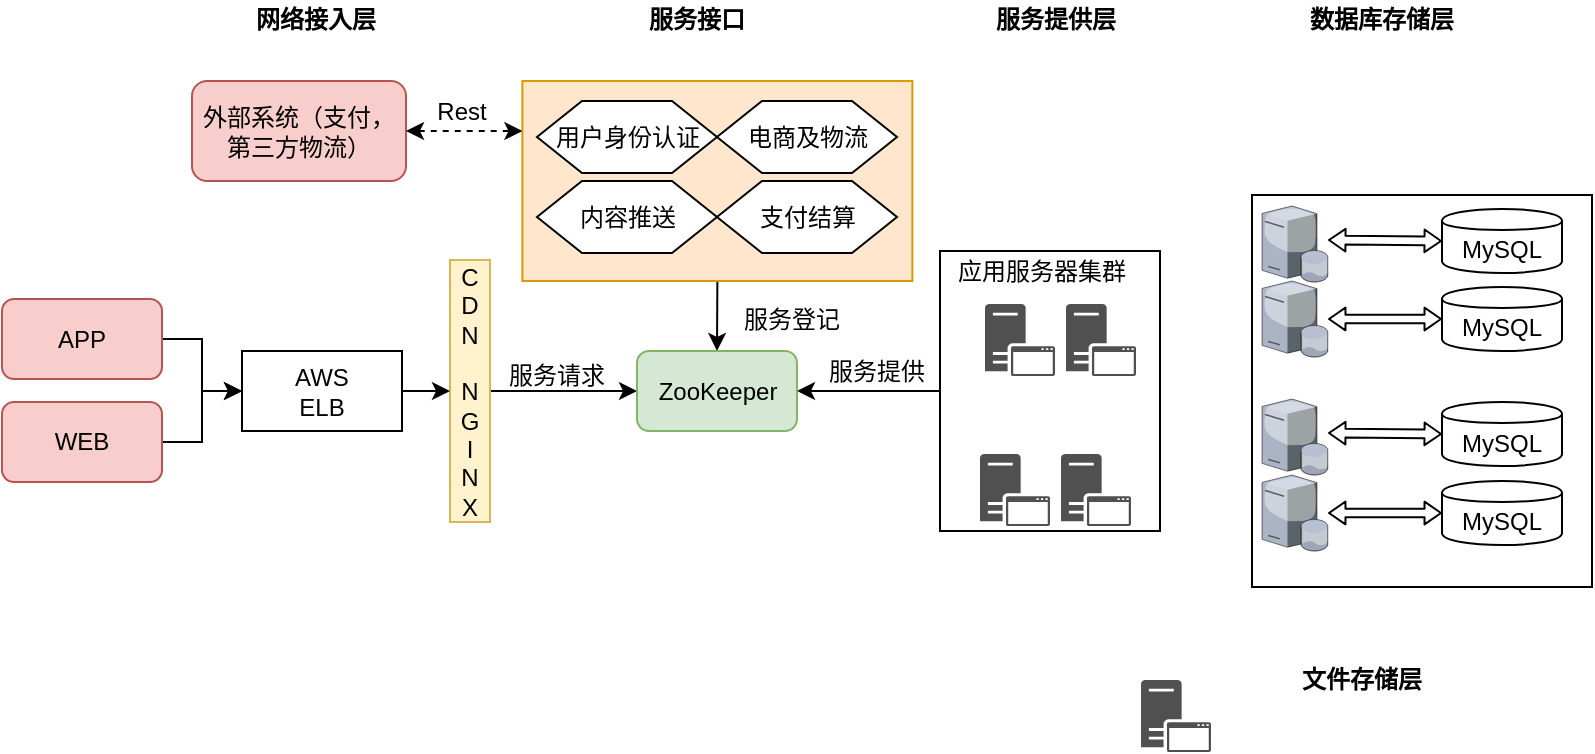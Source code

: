 <mxfile version="10.9.8" type="github"><diagram id="UtvmUOK2MqXXVOKJamNR" name="Page-1"><mxGraphModel dx="1806" dy="1696" grid="1" gridSize="10" guides="1" tooltips="1" connect="1" arrows="1" fold="1" page="1" pageScale="1" pageWidth="827" pageHeight="1169" math="0" shadow="0"><root><mxCell id="0"/><mxCell id="1" parent="0"/><mxCell id="4wx1Gbzl766Cqw2n6DzR-36" style="edgeStyle=orthogonalEdgeStyle;rounded=0;orthogonalLoop=1;jettySize=auto;html=1;exitX=0;exitY=0.5;exitDx=0;exitDy=0;fontSize=12;" edge="1" parent="1" source="4wx1Gbzl766Cqw2n6DzR-26" target="gE2hDFtQv9z66PGp-qHO-20"><mxGeometry relative="1" as="geometry"/></mxCell><mxCell id="4wx1Gbzl766Cqw2n6DzR-26" value="" style="rounded=0;whiteSpace=wrap;html=1;fontSize=25;" vertex="1" parent="1"><mxGeometry x="359" y="105.5" width="110" height="140" as="geometry"/></mxCell><mxCell id="4wx1Gbzl766Cqw2n6DzR-22" style="edgeStyle=orthogonalEdgeStyle;rounded=0;orthogonalLoop=1;jettySize=auto;html=1;exitX=0.5;exitY=1;exitDx=0;exitDy=0;entryX=0.5;entryY=0;entryDx=0;entryDy=0;" edge="1" parent="1" source="4wx1Gbzl766Cqw2n6DzR-14" target="gE2hDFtQv9z66PGp-qHO-20"><mxGeometry relative="1" as="geometry"/></mxCell><mxCell id="4wx1Gbzl766Cqw2n6DzR-14" value="" style="rounded=0;whiteSpace=wrap;html=1;fillColor=#ffe6cc;strokeColor=#d79b00;" vertex="1" parent="1"><mxGeometry x="150.19" y="20.5" width="195" height="100" as="geometry"/></mxCell><mxCell id="gE2hDFtQv9z66PGp-qHO-78" value="" style="rounded=0;whiteSpace=wrap;html=1;fontSize=12;align=center;" parent="1" vertex="1"><mxGeometry x="515" y="77.5" width="170" height="196" as="geometry"/></mxCell><mxCell id="gE2hDFtQv9z66PGp-qHO-18" style="edgeStyle=orthogonalEdgeStyle;rounded=0;orthogonalLoop=1;jettySize=auto;html=1;exitX=1;exitY=0.5;exitDx=0;exitDy=0;entryX=0;entryY=0.5;entryDx=0;entryDy=0;" parent="1" source="RUQAsy7E18LhO4KQ1Yzz-1" target="4wx1Gbzl766Cqw2n6DzR-2" edge="1"><mxGeometry relative="1" as="geometry"><mxPoint x="10.034" y="176.759" as="targetPoint"/></mxGeometry></mxCell><mxCell id="RUQAsy7E18LhO4KQ1Yzz-1" value="APP" style="rounded=1;whiteSpace=wrap;html=1;fillColor=#f8cecc;strokeColor=#b85450;" parent="1" vertex="1"><mxGeometry x="-110" y="129.5" width="80" height="40" as="geometry"/></mxCell><mxCell id="gE2hDFtQv9z66PGp-qHO-24" style="edgeStyle=orthogonalEdgeStyle;rounded=0;orthogonalLoop=1;jettySize=auto;html=1;exitX=1;exitY=0.5;exitDx=0;exitDy=0;entryX=0;entryY=0.5;entryDx=0;entryDy=0;endArrow=classic;endFill=1;" parent="1" source="RUQAsy7E18LhO4KQ1Yzz-2" target="4wx1Gbzl766Cqw2n6DzR-2" edge="1"><mxGeometry relative="1" as="geometry"><mxPoint x="10.034" y="176.759" as="targetPoint"/></mxGeometry></mxCell><mxCell id="RUQAsy7E18LhO4KQ1Yzz-2" value="WEB" style="rounded=1;whiteSpace=wrap;html=1;fillColor=#f8cecc;strokeColor=#b85450;" parent="1" vertex="1"><mxGeometry x="-110" y="181" width="80" height="40" as="geometry"/></mxCell><mxCell id="4wx1Gbzl766Cqw2n6DzR-15" style="edgeStyle=orthogonalEdgeStyle;rounded=0;orthogonalLoop=1;jettySize=auto;html=1;exitX=1;exitY=0.5;exitDx=0;exitDy=0;entryX=0;entryY=0.5;entryDx=0;entryDy=0;" edge="1" parent="1" source="RUQAsy7E18LhO4KQ1Yzz-3" target="gE2hDFtQv9z66PGp-qHO-20"><mxGeometry relative="1" as="geometry"><mxPoint x="220" y="175.571" as="targetPoint"/></mxGeometry></mxCell><mxCell id="RUQAsy7E18LhO4KQ1Yzz-3" value="C&lt;br&gt;D&lt;br&gt;N&lt;br&gt;&lt;br&gt;N&lt;br&gt;G&lt;br&gt;I&lt;br&gt;N&lt;br&gt;X" style="rounded=0;whiteSpace=wrap;html=1;fillColor=#fff2cc;strokeColor=#d6b656;" parent="1" vertex="1"><mxGeometry x="114" y="110" width="20" height="131" as="geometry"/></mxCell><mxCell id="RUQAsy7E18LhO4KQ1Yzz-4" value="网络接入层" style="text;html=1;strokeColor=none;fillColor=none;align=center;verticalAlign=middle;whiteSpace=wrap;rounded=0;fontStyle=1" parent="1" vertex="1"><mxGeometry x="2" y="-20" width="90" height="20" as="geometry"/></mxCell><mxCell id="RUQAsy7E18LhO4KQ1Yzz-9" value="服务接口" style="text;html=1;strokeColor=none;fillColor=none;align=center;verticalAlign=middle;whiteSpace=wrap;rounded=0;fontStyle=1" parent="1" vertex="1"><mxGeometry x="210" y="-20" width="55" height="20" as="geometry"/></mxCell><mxCell id="gE2hDFtQv9z66PGp-qHO-3" value="服务提供层" style="text;html=1;strokeColor=none;fillColor=none;align=center;verticalAlign=middle;whiteSpace=wrap;rounded=0;fontStyle=1" parent="1" vertex="1"><mxGeometry x="382.5" y="-20" width="68" height="20" as="geometry"/></mxCell><mxCell id="gE2hDFtQv9z66PGp-qHO-4" value="支付结算" style="shape=hexagon;perimeter=hexagonPerimeter2;whiteSpace=wrap;html=1;" parent="1" vertex="1"><mxGeometry x="247.5" y="70.5" width="90" height="36" as="geometry"/></mxCell><mxCell id="gE2hDFtQv9z66PGp-qHO-5" value="用户身份认证" style="shape=hexagon;perimeter=hexagonPerimeter2;whiteSpace=wrap;html=1;" parent="1" vertex="1"><mxGeometry x="157.5" y="30.5" width="90" height="36" as="geometry"/></mxCell><mxCell id="gE2hDFtQv9z66PGp-qHO-7" value="内容推送" style="shape=hexagon;perimeter=hexagonPerimeter2;whiteSpace=wrap;html=1;" parent="1" vertex="1"><mxGeometry x="157.5" y="70.5" width="90" height="36" as="geometry"/></mxCell><mxCell id="gE2hDFtQv9z66PGp-qHO-10" value="数据库存储层" style="text;html=1;strokeColor=none;fillColor=none;align=center;verticalAlign=middle;whiteSpace=wrap;rounded=0;fontStyle=1" parent="1" vertex="1"><mxGeometry x="540" y="-20" width="80" height="20" as="geometry"/></mxCell><mxCell id="gE2hDFtQv9z66PGp-qHO-8" value="MySQL" style="shape=cylinder;whiteSpace=wrap;html=1;boundedLbl=1;backgroundOutline=1;" parent="1" vertex="1"><mxGeometry x="610" y="84.5" width="60" height="32" as="geometry"/></mxCell><mxCell id="gE2hDFtQv9z66PGp-qHO-12" value="" style="verticalLabelPosition=bottom;aspect=fixed;html=1;verticalAlign=top;strokeColor=none;align=center;outlineConnect=0;shape=mxgraph.citrix.database_server;" parent="1" vertex="1"><mxGeometry x="520" y="83" width="33" height="38" as="geometry"/></mxCell><mxCell id="gE2hDFtQv9z66PGp-qHO-20" value="ZooKeeper" style="rounded=1;whiteSpace=wrap;html=1;fillColor=#d5e8d4;strokeColor=#82b366;" parent="1" vertex="1"><mxGeometry x="207.5" y="155.5" width="80" height="40" as="geometry"/></mxCell><mxCell id="gE2hDFtQv9z66PGp-qHO-26" value="服务请求" style="text;html=1;strokeColor=none;fillColor=none;align=center;verticalAlign=middle;whiteSpace=wrap;rounded=0;" parent="1" vertex="1"><mxGeometry x="140" y="158" width="55" height="20" as="geometry"/></mxCell><mxCell id="gE2hDFtQv9z66PGp-qHO-35" value="电商及物流" style="shape=hexagon;perimeter=hexagonPerimeter2;whiteSpace=wrap;html=1;" parent="1" vertex="1"><mxGeometry x="247.5" y="30.5" width="90" height="36" as="geometry"/></mxCell><mxCell id="gE2hDFtQv9z66PGp-qHO-40" value="" style="shape=image;html=1;verticalAlign=top;verticalLabelPosition=bottom;labelBackgroundColor=#ffffff;imageAspect=0;aspect=fixed;image=https://cdn1.iconfinder.com/data/icons/jumpicon-basic-ui-glyph-1/32/-_Dot-More-Vertical-Menu-128.png;fontSize=25;align=center;" parent="1" vertex="1"><mxGeometry x="401.5" y="180.5" width="22" height="22" as="geometry"/></mxCell><mxCell id="gE2hDFtQv9z66PGp-qHO-53" value="&lt;font style=&quot;font-size: 12px&quot;&gt;外部系统（支付，第三方物流）&lt;/font&gt;" style="rounded=1;whiteSpace=wrap;html=1;fontSize=12;align=center;fillColor=#f8cecc;strokeColor=#b85450;" parent="1" vertex="1"><mxGeometry x="-15" y="20.5" width="107" height="50" as="geometry"/></mxCell><mxCell id="gE2hDFtQv9z66PGp-qHO-58" value="Rest" style="text;html=1;strokeColor=none;fillColor=none;align=center;verticalAlign=middle;whiteSpace=wrap;rounded=0;fontSize=12;" parent="1" vertex="1"><mxGeometry x="105" y="30.5" width="30" height="10" as="geometry"/></mxCell><mxCell id="gE2hDFtQv9z66PGp-qHO-61" value="" style="verticalLabelPosition=bottom;aspect=fixed;html=1;verticalAlign=top;strokeColor=none;align=center;outlineConnect=0;shape=mxgraph.citrix.database_server;" parent="1" vertex="1"><mxGeometry x="520" y="120.5" width="33" height="38" as="geometry"/></mxCell><mxCell id="gE2hDFtQv9z66PGp-qHO-64" value="" style="shape=image;html=1;verticalAlign=top;verticalLabelPosition=bottom;labelBackgroundColor=#ffffff;imageAspect=0;aspect=fixed;image=https://cdn1.iconfinder.com/data/icons/jumpicon-basic-ui-glyph-1/32/-_Dot-More-Vertical-Menu-128.png;fontSize=27;align=center;" parent="1" vertex="1"><mxGeometry x="525.5" y="158.5" width="22" height="22" as="geometry"/></mxCell><mxCell id="gE2hDFtQv9z66PGp-qHO-65" value="MySQL" style="shape=cylinder;whiteSpace=wrap;html=1;boundedLbl=1;backgroundOutline=1;" parent="1" vertex="1"><mxGeometry x="610" y="123.5" width="60" height="32" as="geometry"/></mxCell><mxCell id="gE2hDFtQv9z66PGp-qHO-66" value="" style="shape=flexArrow;endArrow=classic;startArrow=classic;html=1;fontSize=12;entryX=0;entryY=0.5;entryDx=0;entryDy=0;startWidth=6.054;endWidth=6.054;startSize=2.414;endSize=2.414;width=4.286;" parent="1" target="gE2hDFtQv9z66PGp-qHO-8" edge="1"><mxGeometry width="50" height="50" relative="1" as="geometry"><mxPoint x="553" y="100" as="sourcePoint"/><mxPoint x="610" y="90" as="targetPoint"/></mxGeometry></mxCell><mxCell id="gE2hDFtQv9z66PGp-qHO-68" value="" style="shape=flexArrow;endArrow=classic;startArrow=classic;html=1;fontSize=12;startWidth=6.054;endWidth=6.054;startSize=2.414;endSize=2.414;width=4.286;entryX=0;entryY=0.5;entryDx=0;entryDy=0;" parent="1" target="gE2hDFtQv9z66PGp-qHO-65" edge="1"><mxGeometry width="50" height="50" relative="1" as="geometry"><mxPoint x="553" y="139.5" as="sourcePoint"/><mxPoint x="590" y="159.5" as="targetPoint"/></mxGeometry></mxCell><mxCell id="gE2hDFtQv9z66PGp-qHO-70" value="MySQL" style="shape=cylinder;whiteSpace=wrap;html=1;boundedLbl=1;backgroundOutline=1;" parent="1" vertex="1"><mxGeometry x="610" y="181" width="60" height="32" as="geometry"/></mxCell><mxCell id="gE2hDFtQv9z66PGp-qHO-71" value="" style="verticalLabelPosition=bottom;aspect=fixed;html=1;verticalAlign=top;strokeColor=none;align=center;outlineConnect=0;shape=mxgraph.citrix.database_server;" parent="1" vertex="1"><mxGeometry x="520" y="179.5" width="33" height="38" as="geometry"/></mxCell><mxCell id="gE2hDFtQv9z66PGp-qHO-72" value="" style="verticalLabelPosition=bottom;aspect=fixed;html=1;verticalAlign=top;strokeColor=none;align=center;outlineConnect=0;shape=mxgraph.citrix.database_server;" parent="1" vertex="1"><mxGeometry x="520" y="217.5" width="33" height="38" as="geometry"/></mxCell><mxCell id="gE2hDFtQv9z66PGp-qHO-73" value="MySQL" style="shape=cylinder;whiteSpace=wrap;html=1;boundedLbl=1;backgroundOutline=1;" parent="1" vertex="1"><mxGeometry x="610" y="220.5" width="60" height="32" as="geometry"/></mxCell><mxCell id="gE2hDFtQv9z66PGp-qHO-74" value="" style="shape=flexArrow;endArrow=classic;startArrow=classic;html=1;fontSize=12;entryX=0;entryY=0.5;entryDx=0;entryDy=0;startWidth=6.054;endWidth=6.054;startSize=2.414;endSize=2.414;width=4.286;" parent="1" target="gE2hDFtQv9z66PGp-qHO-70" edge="1"><mxGeometry width="50" height="50" relative="1" as="geometry"><mxPoint x="553" y="196.5" as="sourcePoint"/><mxPoint x="610" y="186.5" as="targetPoint"/></mxGeometry></mxCell><mxCell id="gE2hDFtQv9z66PGp-qHO-75" value="" style="shape=flexArrow;endArrow=classic;startArrow=classic;html=1;fontSize=12;startWidth=6.054;endWidth=6.054;startSize=2.414;endSize=2.414;width=4.286;entryX=0;entryY=0.5;entryDx=0;entryDy=0;" parent="1" target="gE2hDFtQv9z66PGp-qHO-73" edge="1"><mxGeometry width="50" height="50" relative="1" as="geometry"><mxPoint x="553" y="236.5" as="sourcePoint"/><mxPoint x="590" y="256.5" as="targetPoint"/></mxGeometry></mxCell><mxCell id="4wx1Gbzl766Cqw2n6DzR-5" style="edgeStyle=orthogonalEdgeStyle;rounded=0;orthogonalLoop=1;jettySize=auto;html=1;exitX=1;exitY=0.5;exitDx=0;exitDy=0;entryX=0;entryY=0.5;entryDx=0;entryDy=0;" edge="1" parent="1" source="4wx1Gbzl766Cqw2n6DzR-2" target="RUQAsy7E18LhO4KQ1Yzz-3"><mxGeometry relative="1" as="geometry"/></mxCell><mxCell id="4wx1Gbzl766Cqw2n6DzR-2" value="AWS&lt;br&gt;ELB" style="rounded=0;whiteSpace=wrap;html=1;" vertex="1" parent="1"><mxGeometry x="10" y="155.5" width="80" height="40" as="geometry"/></mxCell><mxCell id="4wx1Gbzl766Cqw2n6DzR-7" value="" style="pointerEvents=1;shadow=0;dashed=0;html=1;strokeColor=none;fillColor=#505050;labelPosition=center;verticalLabelPosition=bottom;verticalAlign=top;outlineConnect=0;align=center;shape=mxgraph.office.servers.application_server;" vertex="1" parent="1"><mxGeometry x="381.5" y="132" width="35" height="36" as="geometry"/></mxCell><mxCell id="4wx1Gbzl766Cqw2n6DzR-9" value="" style="pointerEvents=1;shadow=0;dashed=0;html=1;strokeColor=none;fillColor=#505050;labelPosition=center;verticalLabelPosition=bottom;verticalAlign=top;outlineConnect=0;align=center;shape=mxgraph.office.servers.application_server;" vertex="1" parent="1"><mxGeometry x="422" y="132" width="35" height="36" as="geometry"/></mxCell><mxCell id="4wx1Gbzl766Cqw2n6DzR-11" value="" style="pointerEvents=1;shadow=0;dashed=0;html=1;strokeColor=none;fillColor=#505050;labelPosition=center;verticalLabelPosition=bottom;verticalAlign=top;outlineConnect=0;align=center;shape=mxgraph.office.servers.application_server;" vertex="1" parent="1"><mxGeometry x="459.5" y="320" width="35" height="36" as="geometry"/></mxCell><mxCell id="4wx1Gbzl766Cqw2n6DzR-12" value="文件存储层" style="text;html=1;strokeColor=none;fillColor=none;align=center;verticalAlign=middle;whiteSpace=wrap;rounded=0;fontStyle=1" vertex="1" parent="1"><mxGeometry x="530" y="310" width="80" height="20" as="geometry"/></mxCell><mxCell id="4wx1Gbzl766Cqw2n6DzR-20" value="" style="endArrow=classic;startArrow=classic;html=1;entryX=0;entryY=0.25;entryDx=0;entryDy=0;dashed=1;" edge="1" parent="1" source="gE2hDFtQv9z66PGp-qHO-53" target="4wx1Gbzl766Cqw2n6DzR-14"><mxGeometry width="50" height="50" relative="1" as="geometry"><mxPoint x="85" y="35.5" as="sourcePoint"/><mxPoint x="135" y="-14.5" as="targetPoint"/></mxGeometry></mxCell><mxCell id="4wx1Gbzl766Cqw2n6DzR-23" value="服务登记" style="text;html=1;strokeColor=none;fillColor=none;align=center;verticalAlign=middle;whiteSpace=wrap;rounded=0;" vertex="1" parent="1"><mxGeometry x="260" y="130" width="50" height="20" as="geometry"/></mxCell><mxCell id="4wx1Gbzl766Cqw2n6DzR-24" value="" style="pointerEvents=1;shadow=0;dashed=0;html=1;strokeColor=none;fillColor=#505050;labelPosition=center;verticalLabelPosition=bottom;verticalAlign=top;outlineConnect=0;align=center;shape=mxgraph.office.servers.application_server;" vertex="1" parent="1"><mxGeometry x="379" y="207" width="35" height="36" as="geometry"/></mxCell><mxCell id="4wx1Gbzl766Cqw2n6DzR-25" value="" style="pointerEvents=1;shadow=0;dashed=0;html=1;strokeColor=none;fillColor=#505050;labelPosition=center;verticalLabelPosition=bottom;verticalAlign=top;outlineConnect=0;align=center;shape=mxgraph.office.servers.application_server;" vertex="1" parent="1"><mxGeometry x="419.5" y="207" width="35" height="36" as="geometry"/></mxCell><mxCell id="4wx1Gbzl766Cqw2n6DzR-27" value="&lt;font style=&quot;font-size: 12px;&quot;&gt;应用服务器集群&lt;/font&gt;" style="text;html=1;strokeColor=none;fillColor=none;align=center;verticalAlign=middle;whiteSpace=wrap;rounded=0;fontSize=12;" vertex="1" parent="1"><mxGeometry x="364.5" y="106" width="90" height="20" as="geometry"/></mxCell><mxCell id="4wx1Gbzl766Cqw2n6DzR-37" value="服务提供" style="text;html=1;strokeColor=none;fillColor=none;align=center;verticalAlign=middle;whiteSpace=wrap;rounded=0;" vertex="1" parent="1"><mxGeometry x="300" y="155.5" width="55" height="20" as="geometry"/></mxCell></root></mxGraphModel></diagram></mxfile>